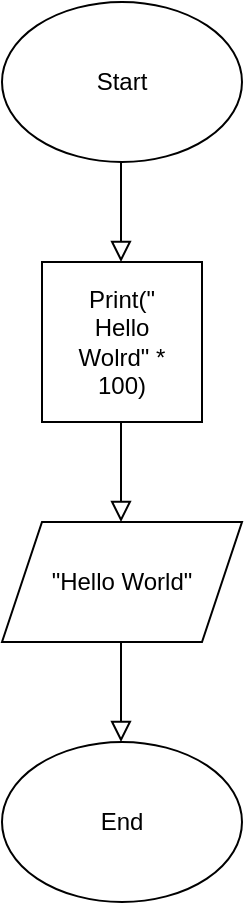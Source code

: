 <mxfile version="22.0.7" type="github">
  <diagram name="Page-1" id="OCDNiLnFp-nPQd9vhiLw">
    <mxGraphModel dx="1178" dy="1314" grid="1" gridSize="10" guides="1" tooltips="1" connect="1" arrows="1" fold="1" page="1" pageScale="1" pageWidth="850" pageHeight="1100" math="0" shadow="0">
      <root>
        <mxCell id="0" />
        <mxCell id="1" parent="0" />
        <mxCell id="QGpzYOJHZYRwgRvR8qM5-1" value="" style="ellipse;whiteSpace=wrap;html=1;" vertex="1" parent="1">
          <mxGeometry x="350" y="80" width="120" height="80" as="geometry" />
        </mxCell>
        <mxCell id="QGpzYOJHZYRwgRvR8qM5-2" value="Start" style="text;html=1;strokeColor=none;fillColor=none;align=center;verticalAlign=middle;whiteSpace=wrap;rounded=0;" vertex="1" parent="1">
          <mxGeometry x="380" y="105" width="60" height="30" as="geometry" />
        </mxCell>
        <mxCell id="QGpzYOJHZYRwgRvR8qM5-3" value="" style="whiteSpace=wrap;html=1;aspect=fixed;" vertex="1" parent="1">
          <mxGeometry x="370" y="210" width="80" height="80" as="geometry" />
        </mxCell>
        <mxCell id="QGpzYOJHZYRwgRvR8qM5-4" value="Print(&quot; Hello Wolrd&quot; * 100)" style="text;html=1;strokeColor=none;fillColor=none;align=center;verticalAlign=middle;whiteSpace=wrap;rounded=0;" vertex="1" parent="1">
          <mxGeometry x="380" y="235" width="60" height="30" as="geometry" />
        </mxCell>
        <mxCell id="QGpzYOJHZYRwgRvR8qM5-5" value="&quot;Hello World&quot;" style="shape=parallelogram;perimeter=parallelogramPerimeter;whiteSpace=wrap;html=1;fixedSize=1;" vertex="1" parent="1">
          <mxGeometry x="350" y="340" width="120" height="60" as="geometry" />
        </mxCell>
        <mxCell id="QGpzYOJHZYRwgRvR8qM5-6" value="" style="ellipse;whiteSpace=wrap;html=1;" vertex="1" parent="1">
          <mxGeometry x="350" y="450" width="120" height="80" as="geometry" />
        </mxCell>
        <mxCell id="QGpzYOJHZYRwgRvR8qM5-7" value="" style="rounded=0;html=1;jettySize=auto;orthogonalLoop=1;fontSize=11;endArrow=block;endFill=0;endSize=8;strokeWidth=1;shadow=0;labelBackgroundColor=none;edgeStyle=orthogonalEdgeStyle;" edge="1" parent="1">
          <mxGeometry relative="1" as="geometry">
            <mxPoint x="409.5" y="160" as="sourcePoint" />
            <mxPoint x="409.5" y="210" as="targetPoint" />
          </mxGeometry>
        </mxCell>
        <mxCell id="QGpzYOJHZYRwgRvR8qM5-8" value="" style="rounded=0;html=1;jettySize=auto;orthogonalLoop=1;fontSize=11;endArrow=block;endFill=0;endSize=8;strokeWidth=1;shadow=0;labelBackgroundColor=none;edgeStyle=orthogonalEdgeStyle;" edge="1" parent="1">
          <mxGeometry relative="1" as="geometry">
            <mxPoint x="409.5" y="290" as="sourcePoint" />
            <mxPoint x="409.5" y="340" as="targetPoint" />
          </mxGeometry>
        </mxCell>
        <mxCell id="QGpzYOJHZYRwgRvR8qM5-9" value="" style="rounded=0;html=1;jettySize=auto;orthogonalLoop=1;fontSize=11;endArrow=block;endFill=0;endSize=8;strokeWidth=1;shadow=0;labelBackgroundColor=none;edgeStyle=orthogonalEdgeStyle;" edge="1" parent="1">
          <mxGeometry relative="1" as="geometry">
            <mxPoint x="409.5" y="400" as="sourcePoint" />
            <mxPoint x="409.5" y="450" as="targetPoint" />
          </mxGeometry>
        </mxCell>
        <mxCell id="QGpzYOJHZYRwgRvR8qM5-10" value="End" style="text;html=1;strokeColor=none;fillColor=none;align=center;verticalAlign=middle;whiteSpace=wrap;rounded=0;" vertex="1" parent="1">
          <mxGeometry x="380" y="475" width="60" height="30" as="geometry" />
        </mxCell>
      </root>
    </mxGraphModel>
  </diagram>
</mxfile>
